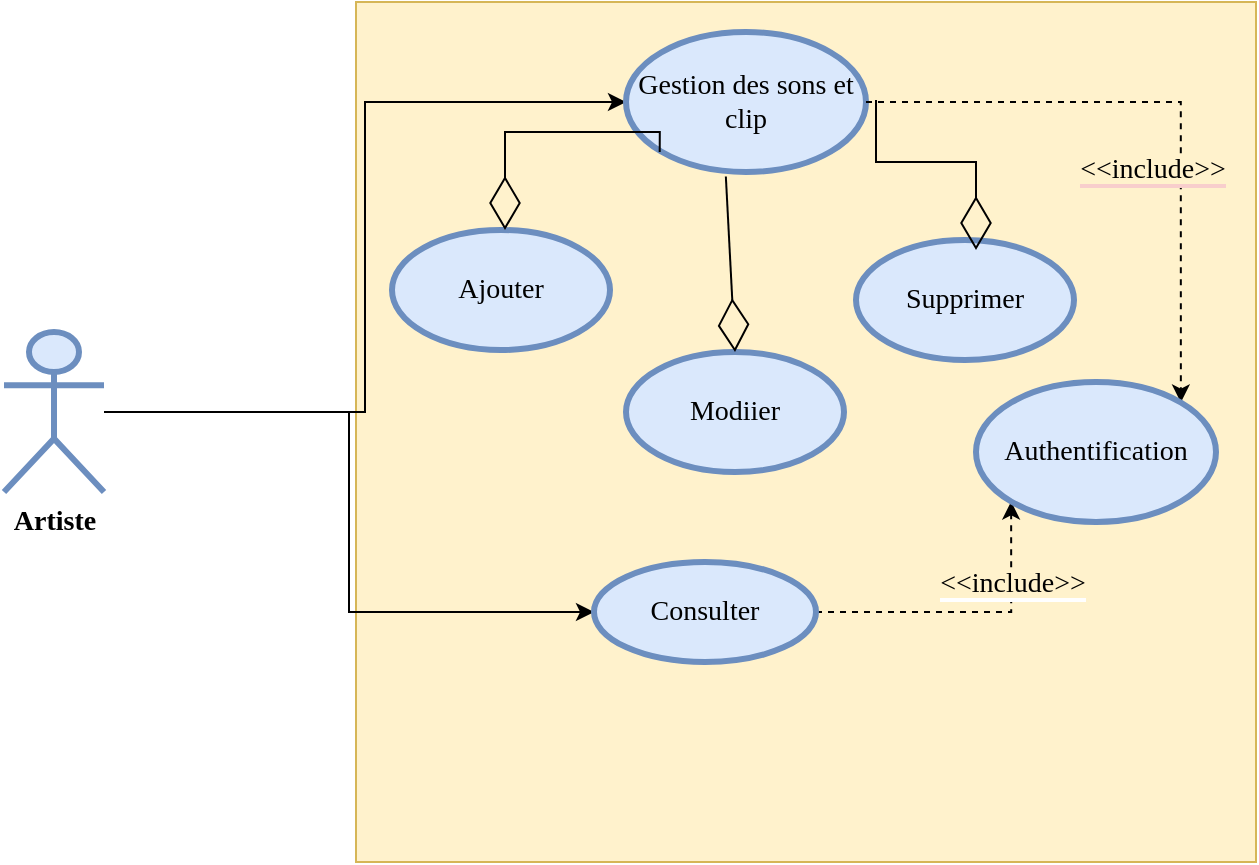 <mxfile version="18.1.3" type="github">
  <diagram id="Pl-G2y5A_Y-aIqS6ltRb" name="Page-1">
    <mxGraphModel dx="1020" dy="492" grid="1" gridSize="10" guides="1" tooltips="1" connect="1" arrows="1" fold="1" page="1" pageScale="1" pageWidth="827" pageHeight="1169" math="0" shadow="0">
      <root>
        <mxCell id="0" />
        <mxCell id="1" parent="0" />
        <mxCell id="44Vi0TffqXPqc9Z1R_R8-1" value="" style="whiteSpace=wrap;html=1;fillColor=#fff2cc;strokeColor=#d6b656;" vertex="1" parent="1">
          <mxGeometry x="320" y="80" width="450" height="430" as="geometry" />
        </mxCell>
        <mxCell id="44Vi0TffqXPqc9Z1R_R8-13" style="edgeStyle=orthogonalEdgeStyle;rounded=0;orthogonalLoop=1;jettySize=auto;html=1;entryX=0;entryY=0.5;entryDx=0;entryDy=0;fontFamily=Times New Roman;fontSize=14;" edge="1" parent="1" source="44Vi0TffqXPqc9Z1R_R8-2" target="44Vi0TffqXPqc9Z1R_R8-12">
          <mxGeometry relative="1" as="geometry" />
        </mxCell>
        <mxCell id="44Vi0TffqXPqc9Z1R_R8-33" style="edgeStyle=orthogonalEdgeStyle;rounded=0;orthogonalLoop=1;jettySize=auto;html=1;entryX=0;entryY=0.5;entryDx=0;entryDy=0;fontFamily=Times New Roman;fontSize=14;" edge="1" parent="1" source="44Vi0TffqXPqc9Z1R_R8-2" target="44Vi0TffqXPqc9Z1R_R8-6">
          <mxGeometry relative="1" as="geometry" />
        </mxCell>
        <mxCell id="44Vi0TffqXPqc9Z1R_R8-2" value="&lt;font face=&quot;Times New Roman&quot;&gt;&lt;span style=&quot;font-size: 14px;&quot;&gt;&lt;b&gt;Artiste&lt;/b&gt;&lt;/span&gt;&lt;/font&gt;" style="shape=umlActor;verticalLabelPosition=bottom;verticalAlign=top;html=1;fillColor=#dae8fc;strokeColor=#6c8ebf;strokeWidth=3;" vertex="1" parent="1">
          <mxGeometry x="144" y="245" width="50" height="80" as="geometry" />
        </mxCell>
        <mxCell id="44Vi0TffqXPqc9Z1R_R8-6" value="Gestion des sons et clip" style="ellipse;whiteSpace=wrap;html=1;fontFamily=Times New Roman;fontSize=14;strokeWidth=3;fillColor=#dae8fc;strokeColor=#6c8ebf;" vertex="1" parent="1">
          <mxGeometry x="455" y="95" width="120" height="70" as="geometry" />
        </mxCell>
        <mxCell id="44Vi0TffqXPqc9Z1R_R8-28" style="edgeStyle=orthogonalEdgeStyle;rounded=0;orthogonalLoop=1;jettySize=auto;html=1;exitX=1;exitY=0.5;exitDx=0;exitDy=0;entryX=0;entryY=1;entryDx=0;entryDy=0;dashed=1;fontFamily=Times New Roman;fontSize=14;" edge="1" parent="1" source="44Vi0TffqXPqc9Z1R_R8-12" target="44Vi0TffqXPqc9Z1R_R8-21">
          <mxGeometry relative="1" as="geometry" />
        </mxCell>
        <mxCell id="44Vi0TffqXPqc9Z1R_R8-29" value="&lt;span style=&quot;background-color: rgb(255, 242, 204);&quot;&gt;&amp;lt;&amp;lt;include&amp;gt;&amp;gt;&lt;/span&gt;" style="edgeLabel;html=1;align=center;verticalAlign=middle;resizable=0;points=[];fontSize=14;fontFamily=Times New Roman;" vertex="1" connectable="0" parent="44Vi0TffqXPqc9Z1R_R8-28">
          <mxGeometry x="0.463" relative="1" as="geometry">
            <mxPoint as="offset" />
          </mxGeometry>
        </mxCell>
        <mxCell id="44Vi0TffqXPqc9Z1R_R8-12" value="Consulter" style="ellipse;whiteSpace=wrap;html=1;fontFamily=Times New Roman;fontSize=14;strokeWidth=3;fillColor=#dae8fc;strokeColor=#6c8ebf;" vertex="1" parent="1">
          <mxGeometry x="439" y="360" width="111" height="50" as="geometry" />
        </mxCell>
        <mxCell id="44Vi0TffqXPqc9Z1R_R8-22" style="edgeStyle=orthogonalEdgeStyle;rounded=0;orthogonalLoop=1;jettySize=auto;html=1;exitX=1;exitY=0.5;exitDx=0;exitDy=0;entryX=1;entryY=0;entryDx=0;entryDy=0;fontFamily=Times New Roman;fontSize=14;dashed=1;" edge="1" parent="1" source="44Vi0TffqXPqc9Z1R_R8-6" target="44Vi0TffqXPqc9Z1R_R8-21">
          <mxGeometry relative="1" as="geometry">
            <mxPoint x="587" y="130" as="sourcePoint" />
          </mxGeometry>
        </mxCell>
        <mxCell id="44Vi0TffqXPqc9Z1R_R8-23" value="&lt;span style=&quot;background-color: rgb(255, 242, 204);&quot;&gt;&amp;lt;&amp;lt;include&amp;gt;&amp;gt;&lt;/span&gt;" style="edgeLabel;html=1;align=center;verticalAlign=middle;resizable=0;points=[];fontSize=14;fontFamily=Times New Roman;labelBackgroundColor=#F8CECC;" vertex="1" connectable="0" parent="44Vi0TffqXPqc9Z1R_R8-22">
          <mxGeometry x="0.241" y="-1" relative="1" as="geometry">
            <mxPoint x="-14" as="offset" />
          </mxGeometry>
        </mxCell>
        <mxCell id="44Vi0TffqXPqc9Z1R_R8-21" value="Authentification" style="ellipse;whiteSpace=wrap;html=1;fontFamily=Times New Roman;fontSize=14;strokeWidth=3;fillColor=#dae8fc;strokeColor=#6c8ebf;" vertex="1" parent="1">
          <mxGeometry x="630" y="270" width="120" height="70" as="geometry" />
        </mxCell>
        <mxCell id="44Vi0TffqXPqc9Z1R_R8-39" value="Ajouter" style="ellipse;whiteSpace=wrap;html=1;fontFamily=Times New Roman;fontSize=14;strokeWidth=3;fillColor=#dae8fc;strokeColor=#6c8ebf;" vertex="1" parent="1">
          <mxGeometry x="338" y="194" width="109" height="60" as="geometry" />
        </mxCell>
        <mxCell id="44Vi0TffqXPqc9Z1R_R8-44" value="Modiier" style="ellipse;whiteSpace=wrap;html=1;fontFamily=Times New Roman;fontSize=14;strokeWidth=3;fillColor=#dae8fc;strokeColor=#6c8ebf;" vertex="1" parent="1">
          <mxGeometry x="455" y="255" width="109" height="60" as="geometry" />
        </mxCell>
        <mxCell id="44Vi0TffqXPqc9Z1R_R8-46" value="Supprimer" style="ellipse;whiteSpace=wrap;html=1;fontFamily=Times New Roman;fontSize=14;strokeWidth=3;fillColor=#dae8fc;strokeColor=#6c8ebf;" vertex="1" parent="1">
          <mxGeometry x="570" y="199" width="109" height="60" as="geometry" />
        </mxCell>
        <mxCell id="44Vi0TffqXPqc9Z1R_R8-47" value="" style="endArrow=diamondThin;endFill=0;endSize=24;html=1;rounded=0;fontFamily=Times New Roman;fontSize=14;edgeStyle=orthogonalEdgeStyle;" edge="1" parent="1">
          <mxGeometry width="160" relative="1" as="geometry">
            <mxPoint x="580" y="129" as="sourcePoint" />
            <mxPoint x="630" y="204" as="targetPoint" />
            <Array as="points">
              <mxPoint x="580" y="160" />
              <mxPoint x="630" y="160" />
            </Array>
          </mxGeometry>
        </mxCell>
        <mxCell id="44Vi0TffqXPqc9Z1R_R8-49" value="" style="endArrow=diamondThin;endFill=0;endSize=24;html=1;rounded=0;fontFamily=Times New Roman;fontSize=14;exitX=0.333;exitY=0.186;exitDx=0;exitDy=0;exitPerimeter=0;entryX=0.5;entryY=0;entryDx=0;entryDy=0;edgeStyle=orthogonalEdgeStyle;" edge="1" parent="1">
          <mxGeometry width="160" relative="1" as="geometry">
            <mxPoint x="471.85" y="154.98" as="sourcePoint" />
            <mxPoint x="394.5" y="194" as="targetPoint" />
            <Array as="points">
              <mxPoint x="472" y="145" />
              <mxPoint x="395" y="145" />
            </Array>
          </mxGeometry>
        </mxCell>
        <mxCell id="44Vi0TffqXPqc9Z1R_R8-51" value="" style="endArrow=diamondThin;endFill=0;endSize=24;html=1;rounded=0;fontFamily=Times New Roman;fontSize=14;exitX=0.416;exitY=1.032;exitDx=0;exitDy=0;exitPerimeter=0;entryX=0.5;entryY=0;entryDx=0;entryDy=0;" edge="1" parent="1" source="44Vi0TffqXPqc9Z1R_R8-6" target="44Vi0TffqXPqc9Z1R_R8-44">
          <mxGeometry width="160" relative="1" as="geometry">
            <mxPoint x="440" y="180" as="sourcePoint" />
            <mxPoint x="600" y="180" as="targetPoint" />
          </mxGeometry>
        </mxCell>
      </root>
    </mxGraphModel>
  </diagram>
</mxfile>
